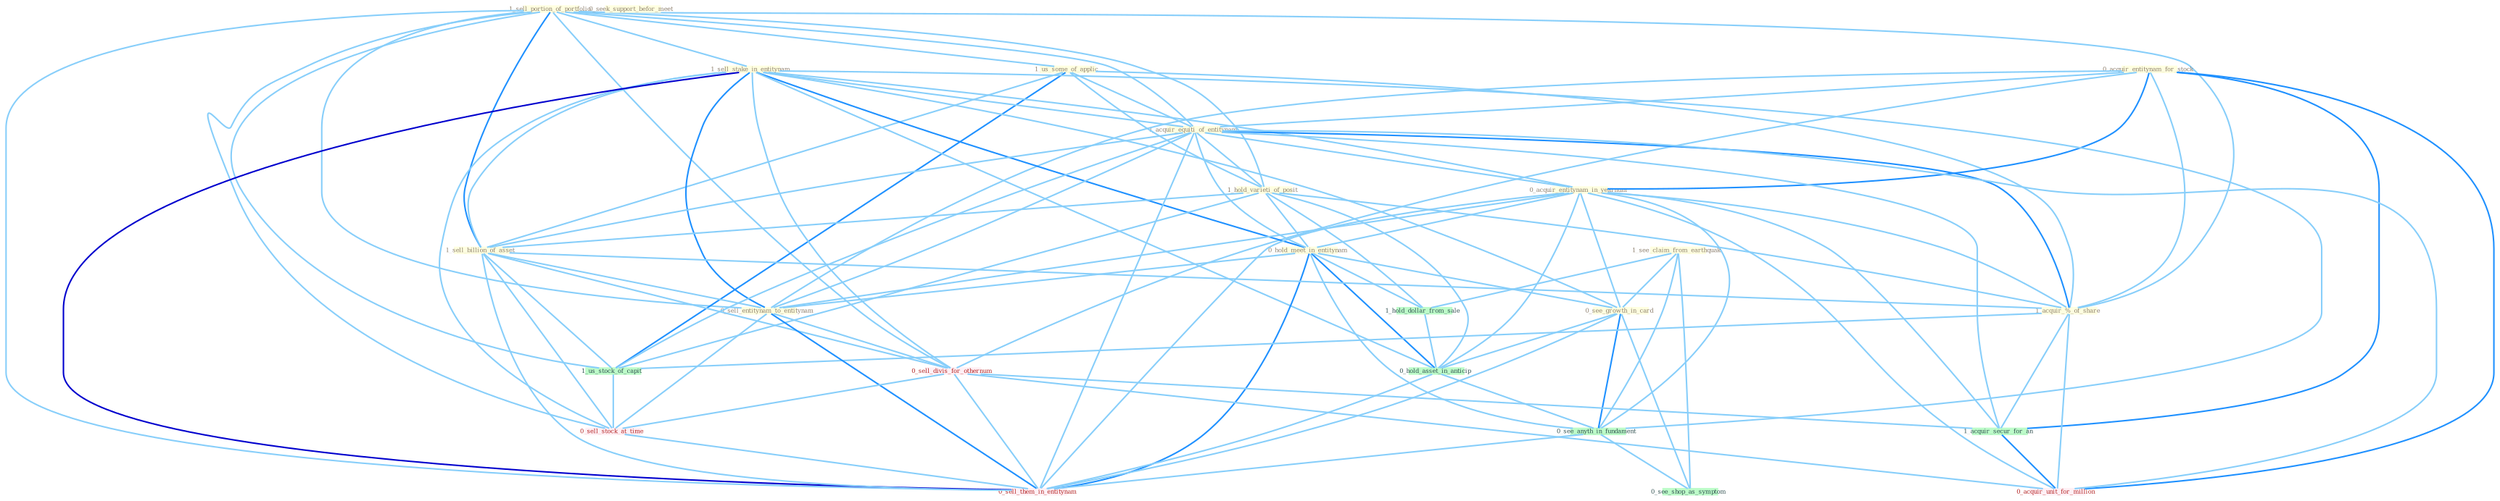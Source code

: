 Graph G{ 
    node
    [shape=polygon,style=filled,width=.5,height=.06,color="#BDFCC9",fixedsize=true,fontsize=4,
    fontcolor="#2f4f4f"];
    {node
    [color="#ffffe0", fontcolor="#8b7d6b"] "1_sell_portion_of_portfolio " "1_us_some_of_applic " "0_acquir_entitynam_for_stock " "1_sell_stake_in_entitynam " "0_seek_support_befor_meet " "1_acquir_equiti_of_entitynam " "0_acquir_entitynam_in_yearnum " "1_see_claim_from_earthquak " "1_hold_varieti_of_posit " "0_hold_meet_in_entitynam " "1_sell_billion_of_asset " "0_see_growth_in_card " "1_acquir_%_of_share " "0_sell_entitynam_to_entitynam "}
{node [color="#fff0f5", fontcolor="#b22222"] "0_sell_divis_for_othernum " "0_sell_stock_at_time " "0_acquir_unit_for_million " "0_sell_them_in_entitynam "}
edge [color="#B0E2FF"];

	"1_sell_portion_of_portfolio " -- "1_us_some_of_applic " [w="1", color="#87cefa" ];
	"1_sell_portion_of_portfolio " -- "1_sell_stake_in_entitynam " [w="1", color="#87cefa" ];
	"1_sell_portion_of_portfolio " -- "1_acquir_equiti_of_entitynam " [w="1", color="#87cefa" ];
	"1_sell_portion_of_portfolio " -- "1_hold_varieti_of_posit " [w="1", color="#87cefa" ];
	"1_sell_portion_of_portfolio " -- "1_sell_billion_of_asset " [w="2", color="#1e90ff" , len=0.8];
	"1_sell_portion_of_portfolio " -- "1_acquir_%_of_share " [w="1", color="#87cefa" ];
	"1_sell_portion_of_portfolio " -- "0_sell_entitynam_to_entitynam " [w="1", color="#87cefa" ];
	"1_sell_portion_of_portfolio " -- "0_sell_divis_for_othernum " [w="1", color="#87cefa" ];
	"1_sell_portion_of_portfolio " -- "1_us_stock_of_capit " [w="1", color="#87cefa" ];
	"1_sell_portion_of_portfolio " -- "0_sell_stock_at_time " [w="1", color="#87cefa" ];
	"1_sell_portion_of_portfolio " -- "0_sell_them_in_entitynam " [w="1", color="#87cefa" ];
	"1_us_some_of_applic " -- "1_acquir_equiti_of_entitynam " [w="1", color="#87cefa" ];
	"1_us_some_of_applic " -- "1_hold_varieti_of_posit " [w="1", color="#87cefa" ];
	"1_us_some_of_applic " -- "1_sell_billion_of_asset " [w="1", color="#87cefa" ];
	"1_us_some_of_applic " -- "1_acquir_%_of_share " [w="1", color="#87cefa" ];
	"1_us_some_of_applic " -- "1_us_stock_of_capit " [w="2", color="#1e90ff" , len=0.8];
	"0_acquir_entitynam_for_stock " -- "1_acquir_equiti_of_entitynam " [w="1", color="#87cefa" ];
	"0_acquir_entitynam_for_stock " -- "0_acquir_entitynam_in_yearnum " [w="2", color="#1e90ff" , len=0.8];
	"0_acquir_entitynam_for_stock " -- "1_acquir_%_of_share " [w="1", color="#87cefa" ];
	"0_acquir_entitynam_for_stock " -- "0_sell_entitynam_to_entitynam " [w="1", color="#87cefa" ];
	"0_acquir_entitynam_for_stock " -- "0_sell_divis_for_othernum " [w="1", color="#87cefa" ];
	"0_acquir_entitynam_for_stock " -- "1_acquir_secur_for_an " [w="2", color="#1e90ff" , len=0.8];
	"0_acquir_entitynam_for_stock " -- "0_acquir_unit_for_million " [w="2", color="#1e90ff" , len=0.8];
	"1_sell_stake_in_entitynam " -- "1_acquir_equiti_of_entitynam " [w="1", color="#87cefa" ];
	"1_sell_stake_in_entitynam " -- "0_acquir_entitynam_in_yearnum " [w="1", color="#87cefa" ];
	"1_sell_stake_in_entitynam " -- "0_hold_meet_in_entitynam " [w="2", color="#1e90ff" , len=0.8];
	"1_sell_stake_in_entitynam " -- "1_sell_billion_of_asset " [w="1", color="#87cefa" ];
	"1_sell_stake_in_entitynam " -- "0_see_growth_in_card " [w="1", color="#87cefa" ];
	"1_sell_stake_in_entitynam " -- "0_sell_entitynam_to_entitynam " [w="2", color="#1e90ff" , len=0.8];
	"1_sell_stake_in_entitynam " -- "0_sell_divis_for_othernum " [w="1", color="#87cefa" ];
	"1_sell_stake_in_entitynam " -- "0_hold_asset_in_anticip " [w="1", color="#87cefa" ];
	"1_sell_stake_in_entitynam " -- "0_sell_stock_at_time " [w="1", color="#87cefa" ];
	"1_sell_stake_in_entitynam " -- "0_see_anyth_in_fundament " [w="1", color="#87cefa" ];
	"1_sell_stake_in_entitynam " -- "0_sell_them_in_entitynam " [w="3", color="#0000cd" , len=0.6];
	"1_acquir_equiti_of_entitynam " -- "0_acquir_entitynam_in_yearnum " [w="1", color="#87cefa" ];
	"1_acquir_equiti_of_entitynam " -- "1_hold_varieti_of_posit " [w="1", color="#87cefa" ];
	"1_acquir_equiti_of_entitynam " -- "0_hold_meet_in_entitynam " [w="1", color="#87cefa" ];
	"1_acquir_equiti_of_entitynam " -- "1_sell_billion_of_asset " [w="1", color="#87cefa" ];
	"1_acquir_equiti_of_entitynam " -- "1_acquir_%_of_share " [w="2", color="#1e90ff" , len=0.8];
	"1_acquir_equiti_of_entitynam " -- "0_sell_entitynam_to_entitynam " [w="1", color="#87cefa" ];
	"1_acquir_equiti_of_entitynam " -- "1_acquir_secur_for_an " [w="1", color="#87cefa" ];
	"1_acquir_equiti_of_entitynam " -- "1_us_stock_of_capit " [w="1", color="#87cefa" ];
	"1_acquir_equiti_of_entitynam " -- "0_acquir_unit_for_million " [w="1", color="#87cefa" ];
	"1_acquir_equiti_of_entitynam " -- "0_sell_them_in_entitynam " [w="1", color="#87cefa" ];
	"0_acquir_entitynam_in_yearnum " -- "0_hold_meet_in_entitynam " [w="1", color="#87cefa" ];
	"0_acquir_entitynam_in_yearnum " -- "0_see_growth_in_card " [w="1", color="#87cefa" ];
	"0_acquir_entitynam_in_yearnum " -- "1_acquir_%_of_share " [w="1", color="#87cefa" ];
	"0_acquir_entitynam_in_yearnum " -- "0_sell_entitynam_to_entitynam " [w="1", color="#87cefa" ];
	"0_acquir_entitynam_in_yearnum " -- "1_acquir_secur_for_an " [w="1", color="#87cefa" ];
	"0_acquir_entitynam_in_yearnum " -- "0_hold_asset_in_anticip " [w="1", color="#87cefa" ];
	"0_acquir_entitynam_in_yearnum " -- "0_see_anyth_in_fundament " [w="1", color="#87cefa" ];
	"0_acquir_entitynam_in_yearnum " -- "0_acquir_unit_for_million " [w="1", color="#87cefa" ];
	"0_acquir_entitynam_in_yearnum " -- "0_sell_them_in_entitynam " [w="1", color="#87cefa" ];
	"1_see_claim_from_earthquak " -- "0_see_growth_in_card " [w="1", color="#87cefa" ];
	"1_see_claim_from_earthquak " -- "1_hold_dollar_from_sale " [w="1", color="#87cefa" ];
	"1_see_claim_from_earthquak " -- "0_see_anyth_in_fundament " [w="1", color="#87cefa" ];
	"1_see_claim_from_earthquak " -- "0_see_shop_as_symptom " [w="1", color="#87cefa" ];
	"1_hold_varieti_of_posit " -- "0_hold_meet_in_entitynam " [w="1", color="#87cefa" ];
	"1_hold_varieti_of_posit " -- "1_sell_billion_of_asset " [w="1", color="#87cefa" ];
	"1_hold_varieti_of_posit " -- "1_acquir_%_of_share " [w="1", color="#87cefa" ];
	"1_hold_varieti_of_posit " -- "1_us_stock_of_capit " [w="1", color="#87cefa" ];
	"1_hold_varieti_of_posit " -- "1_hold_dollar_from_sale " [w="1", color="#87cefa" ];
	"1_hold_varieti_of_posit " -- "0_hold_asset_in_anticip " [w="1", color="#87cefa" ];
	"0_hold_meet_in_entitynam " -- "0_see_growth_in_card " [w="1", color="#87cefa" ];
	"0_hold_meet_in_entitynam " -- "0_sell_entitynam_to_entitynam " [w="1", color="#87cefa" ];
	"0_hold_meet_in_entitynam " -- "1_hold_dollar_from_sale " [w="1", color="#87cefa" ];
	"0_hold_meet_in_entitynam " -- "0_hold_asset_in_anticip " [w="2", color="#1e90ff" , len=0.8];
	"0_hold_meet_in_entitynam " -- "0_see_anyth_in_fundament " [w="1", color="#87cefa" ];
	"0_hold_meet_in_entitynam " -- "0_sell_them_in_entitynam " [w="2", color="#1e90ff" , len=0.8];
	"1_sell_billion_of_asset " -- "1_acquir_%_of_share " [w="1", color="#87cefa" ];
	"1_sell_billion_of_asset " -- "0_sell_entitynam_to_entitynam " [w="1", color="#87cefa" ];
	"1_sell_billion_of_asset " -- "0_sell_divis_for_othernum " [w="1", color="#87cefa" ];
	"1_sell_billion_of_asset " -- "1_us_stock_of_capit " [w="1", color="#87cefa" ];
	"1_sell_billion_of_asset " -- "0_sell_stock_at_time " [w="1", color="#87cefa" ];
	"1_sell_billion_of_asset " -- "0_sell_them_in_entitynam " [w="1", color="#87cefa" ];
	"0_see_growth_in_card " -- "0_hold_asset_in_anticip " [w="1", color="#87cefa" ];
	"0_see_growth_in_card " -- "0_see_anyth_in_fundament " [w="2", color="#1e90ff" , len=0.8];
	"0_see_growth_in_card " -- "0_see_shop_as_symptom " [w="1", color="#87cefa" ];
	"0_see_growth_in_card " -- "0_sell_them_in_entitynam " [w="1", color="#87cefa" ];
	"1_acquir_%_of_share " -- "1_acquir_secur_for_an " [w="1", color="#87cefa" ];
	"1_acquir_%_of_share " -- "1_us_stock_of_capit " [w="1", color="#87cefa" ];
	"1_acquir_%_of_share " -- "0_acquir_unit_for_million " [w="1", color="#87cefa" ];
	"0_sell_entitynam_to_entitynam " -- "0_sell_divis_for_othernum " [w="1", color="#87cefa" ];
	"0_sell_entitynam_to_entitynam " -- "0_sell_stock_at_time " [w="1", color="#87cefa" ];
	"0_sell_entitynam_to_entitynam " -- "0_sell_them_in_entitynam " [w="2", color="#1e90ff" , len=0.8];
	"0_sell_divis_for_othernum " -- "1_acquir_secur_for_an " [w="1", color="#87cefa" ];
	"0_sell_divis_for_othernum " -- "0_sell_stock_at_time " [w="1", color="#87cefa" ];
	"0_sell_divis_for_othernum " -- "0_acquir_unit_for_million " [w="1", color="#87cefa" ];
	"0_sell_divis_for_othernum " -- "0_sell_them_in_entitynam " [w="1", color="#87cefa" ];
	"1_acquir_secur_for_an " -- "0_acquir_unit_for_million " [w="2", color="#1e90ff" , len=0.8];
	"1_us_stock_of_capit " -- "0_sell_stock_at_time " [w="1", color="#87cefa" ];
	"1_hold_dollar_from_sale " -- "0_hold_asset_in_anticip " [w="1", color="#87cefa" ];
	"0_hold_asset_in_anticip " -- "0_see_anyth_in_fundament " [w="1", color="#87cefa" ];
	"0_hold_asset_in_anticip " -- "0_sell_them_in_entitynam " [w="1", color="#87cefa" ];
	"0_sell_stock_at_time " -- "0_sell_them_in_entitynam " [w="1", color="#87cefa" ];
	"0_see_anyth_in_fundament " -- "0_see_shop_as_symptom " [w="1", color="#87cefa" ];
	"0_see_anyth_in_fundament " -- "0_sell_them_in_entitynam " [w="1", color="#87cefa" ];
}